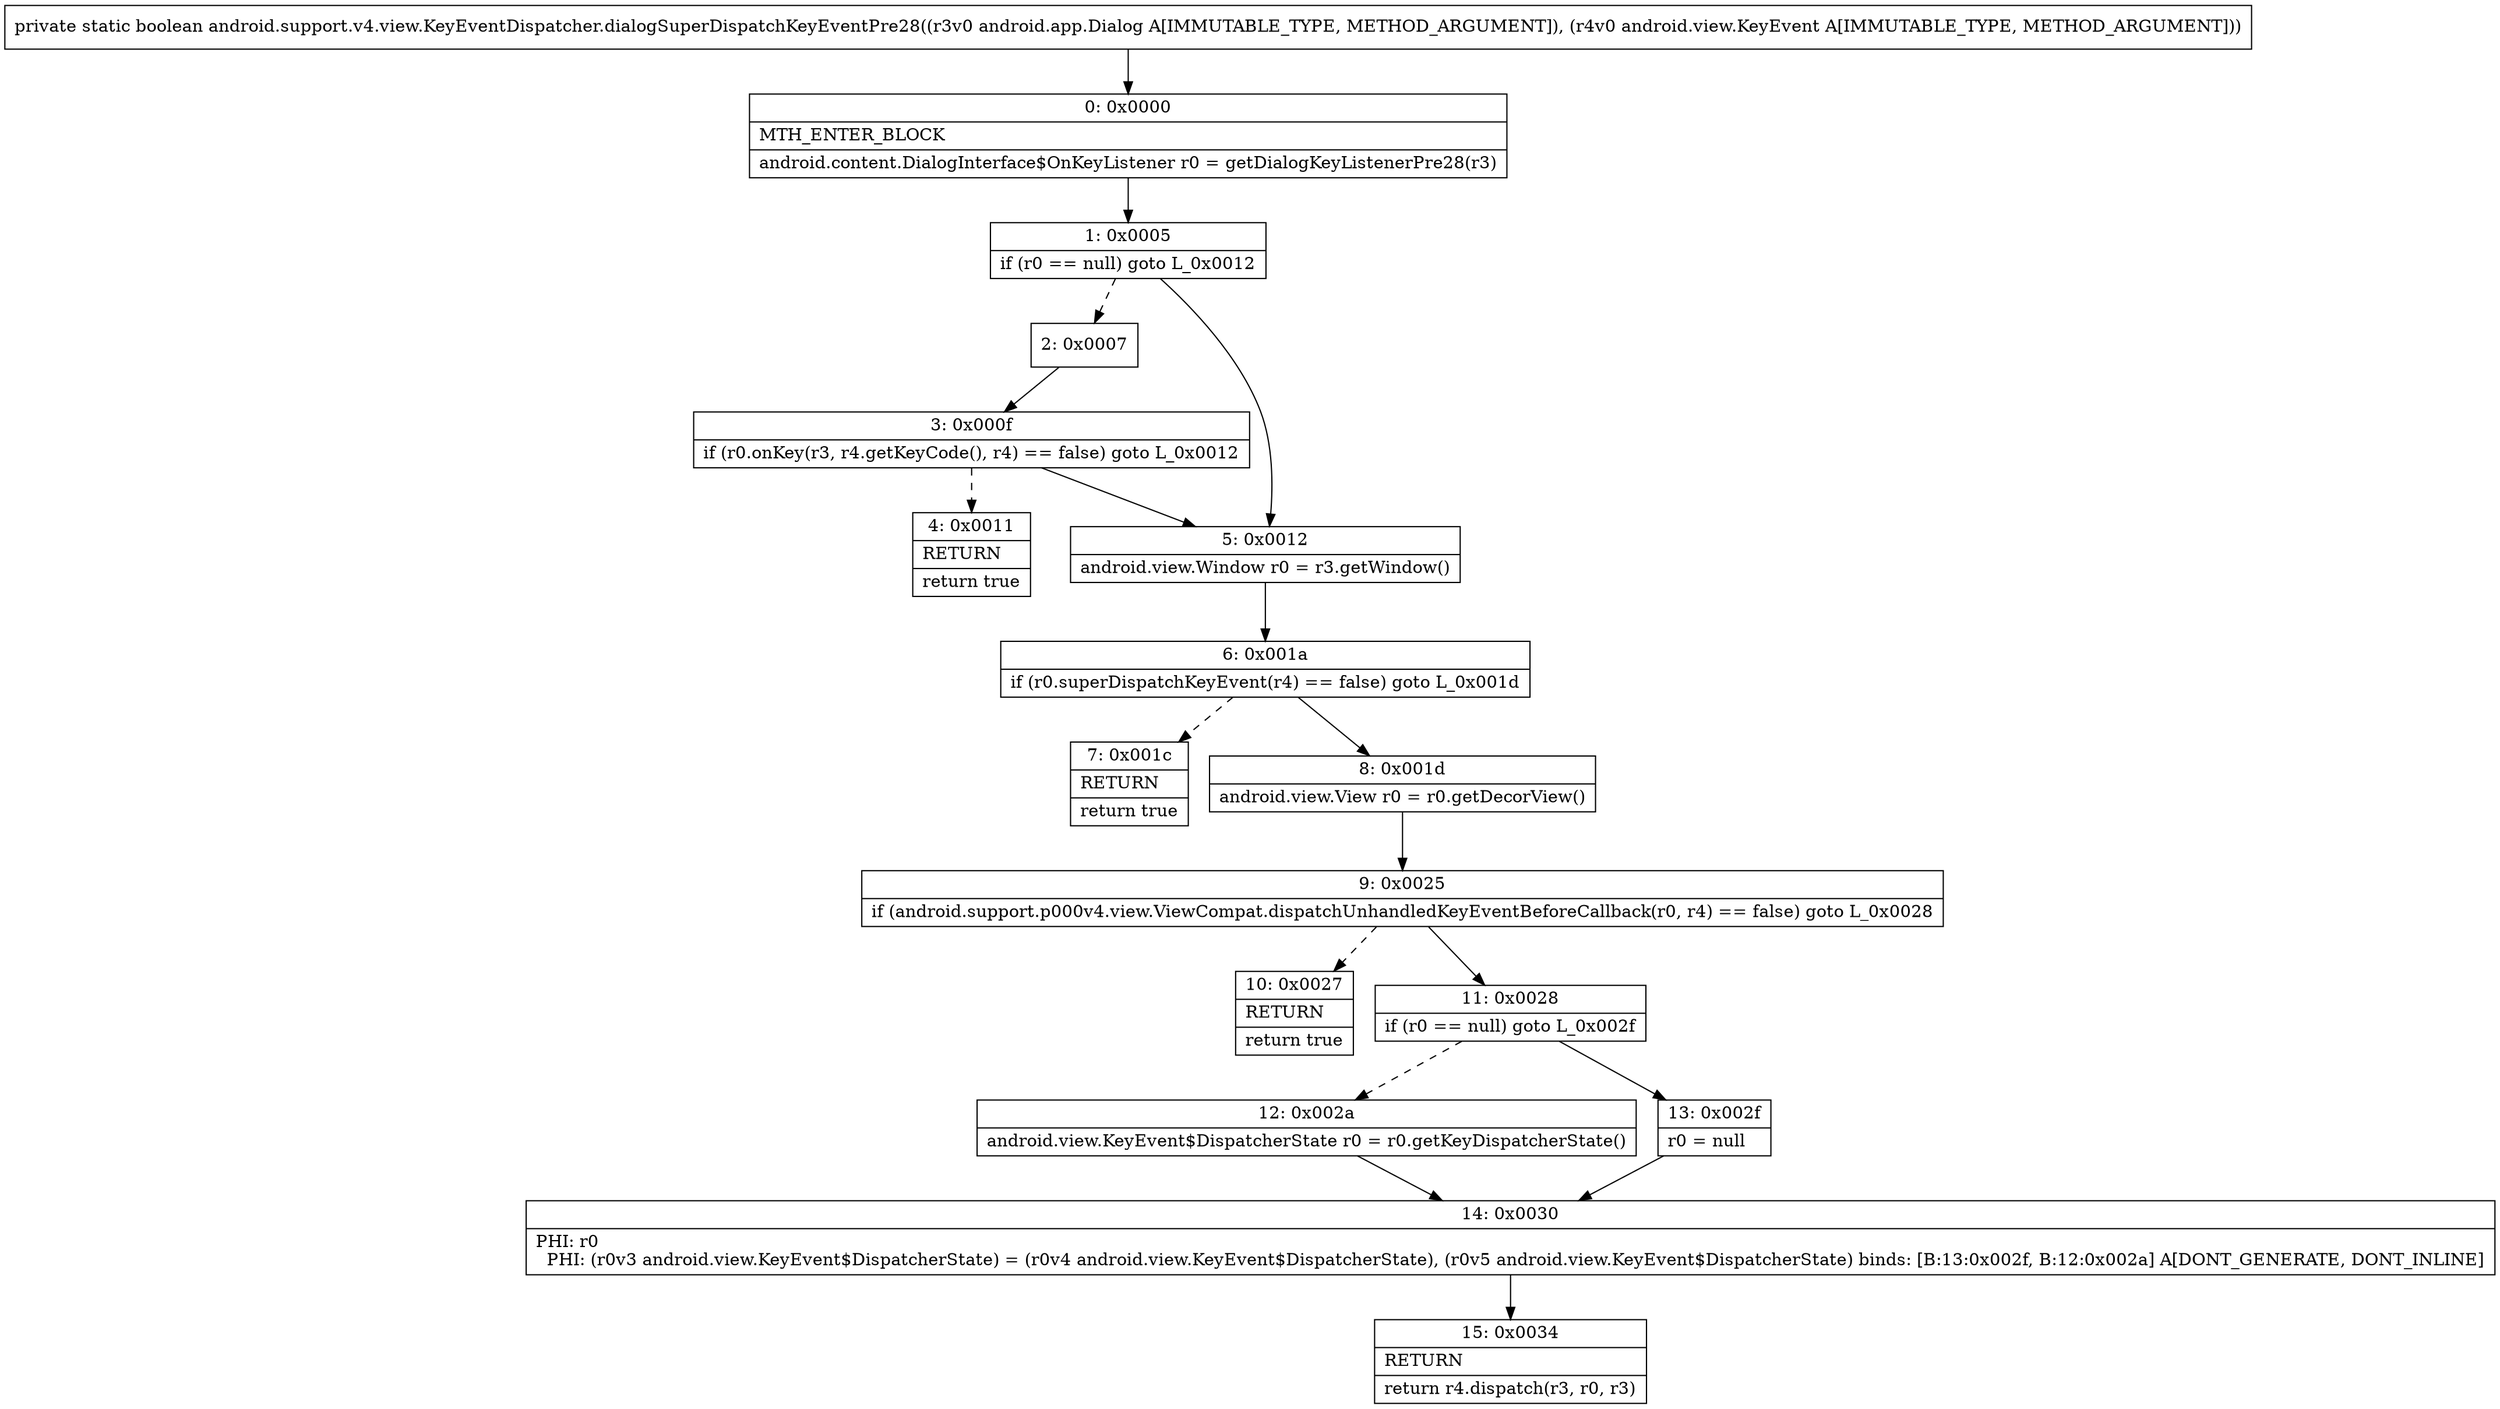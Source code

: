 digraph "CFG forandroid.support.v4.view.KeyEventDispatcher.dialogSuperDispatchKeyEventPre28(Landroid\/app\/Dialog;Landroid\/view\/KeyEvent;)Z" {
Node_0 [shape=record,label="{0\:\ 0x0000|MTH_ENTER_BLOCK\l|android.content.DialogInterface$OnKeyListener r0 = getDialogKeyListenerPre28(r3)\l}"];
Node_1 [shape=record,label="{1\:\ 0x0005|if (r0 == null) goto L_0x0012\l}"];
Node_2 [shape=record,label="{2\:\ 0x0007}"];
Node_3 [shape=record,label="{3\:\ 0x000f|if (r0.onKey(r3, r4.getKeyCode(), r4) == false) goto L_0x0012\l}"];
Node_4 [shape=record,label="{4\:\ 0x0011|RETURN\l|return true\l}"];
Node_5 [shape=record,label="{5\:\ 0x0012|android.view.Window r0 = r3.getWindow()\l}"];
Node_6 [shape=record,label="{6\:\ 0x001a|if (r0.superDispatchKeyEvent(r4) == false) goto L_0x001d\l}"];
Node_7 [shape=record,label="{7\:\ 0x001c|RETURN\l|return true\l}"];
Node_8 [shape=record,label="{8\:\ 0x001d|android.view.View r0 = r0.getDecorView()\l}"];
Node_9 [shape=record,label="{9\:\ 0x0025|if (android.support.p000v4.view.ViewCompat.dispatchUnhandledKeyEventBeforeCallback(r0, r4) == false) goto L_0x0028\l}"];
Node_10 [shape=record,label="{10\:\ 0x0027|RETURN\l|return true\l}"];
Node_11 [shape=record,label="{11\:\ 0x0028|if (r0 == null) goto L_0x002f\l}"];
Node_12 [shape=record,label="{12\:\ 0x002a|android.view.KeyEvent$DispatcherState r0 = r0.getKeyDispatcherState()\l}"];
Node_13 [shape=record,label="{13\:\ 0x002f|r0 = null\l}"];
Node_14 [shape=record,label="{14\:\ 0x0030|PHI: r0 \l  PHI: (r0v3 android.view.KeyEvent$DispatcherState) = (r0v4 android.view.KeyEvent$DispatcherState), (r0v5 android.view.KeyEvent$DispatcherState) binds: [B:13:0x002f, B:12:0x002a] A[DONT_GENERATE, DONT_INLINE]\l}"];
Node_15 [shape=record,label="{15\:\ 0x0034|RETURN\l|return r4.dispatch(r3, r0, r3)\l}"];
MethodNode[shape=record,label="{private static boolean android.support.v4.view.KeyEventDispatcher.dialogSuperDispatchKeyEventPre28((r3v0 android.app.Dialog A[IMMUTABLE_TYPE, METHOD_ARGUMENT]), (r4v0 android.view.KeyEvent A[IMMUTABLE_TYPE, METHOD_ARGUMENT])) }"];
MethodNode -> Node_0;
Node_0 -> Node_1;
Node_1 -> Node_2[style=dashed];
Node_1 -> Node_5;
Node_2 -> Node_3;
Node_3 -> Node_4[style=dashed];
Node_3 -> Node_5;
Node_5 -> Node_6;
Node_6 -> Node_7[style=dashed];
Node_6 -> Node_8;
Node_8 -> Node_9;
Node_9 -> Node_10[style=dashed];
Node_9 -> Node_11;
Node_11 -> Node_12[style=dashed];
Node_11 -> Node_13;
Node_12 -> Node_14;
Node_13 -> Node_14;
Node_14 -> Node_15;
}


